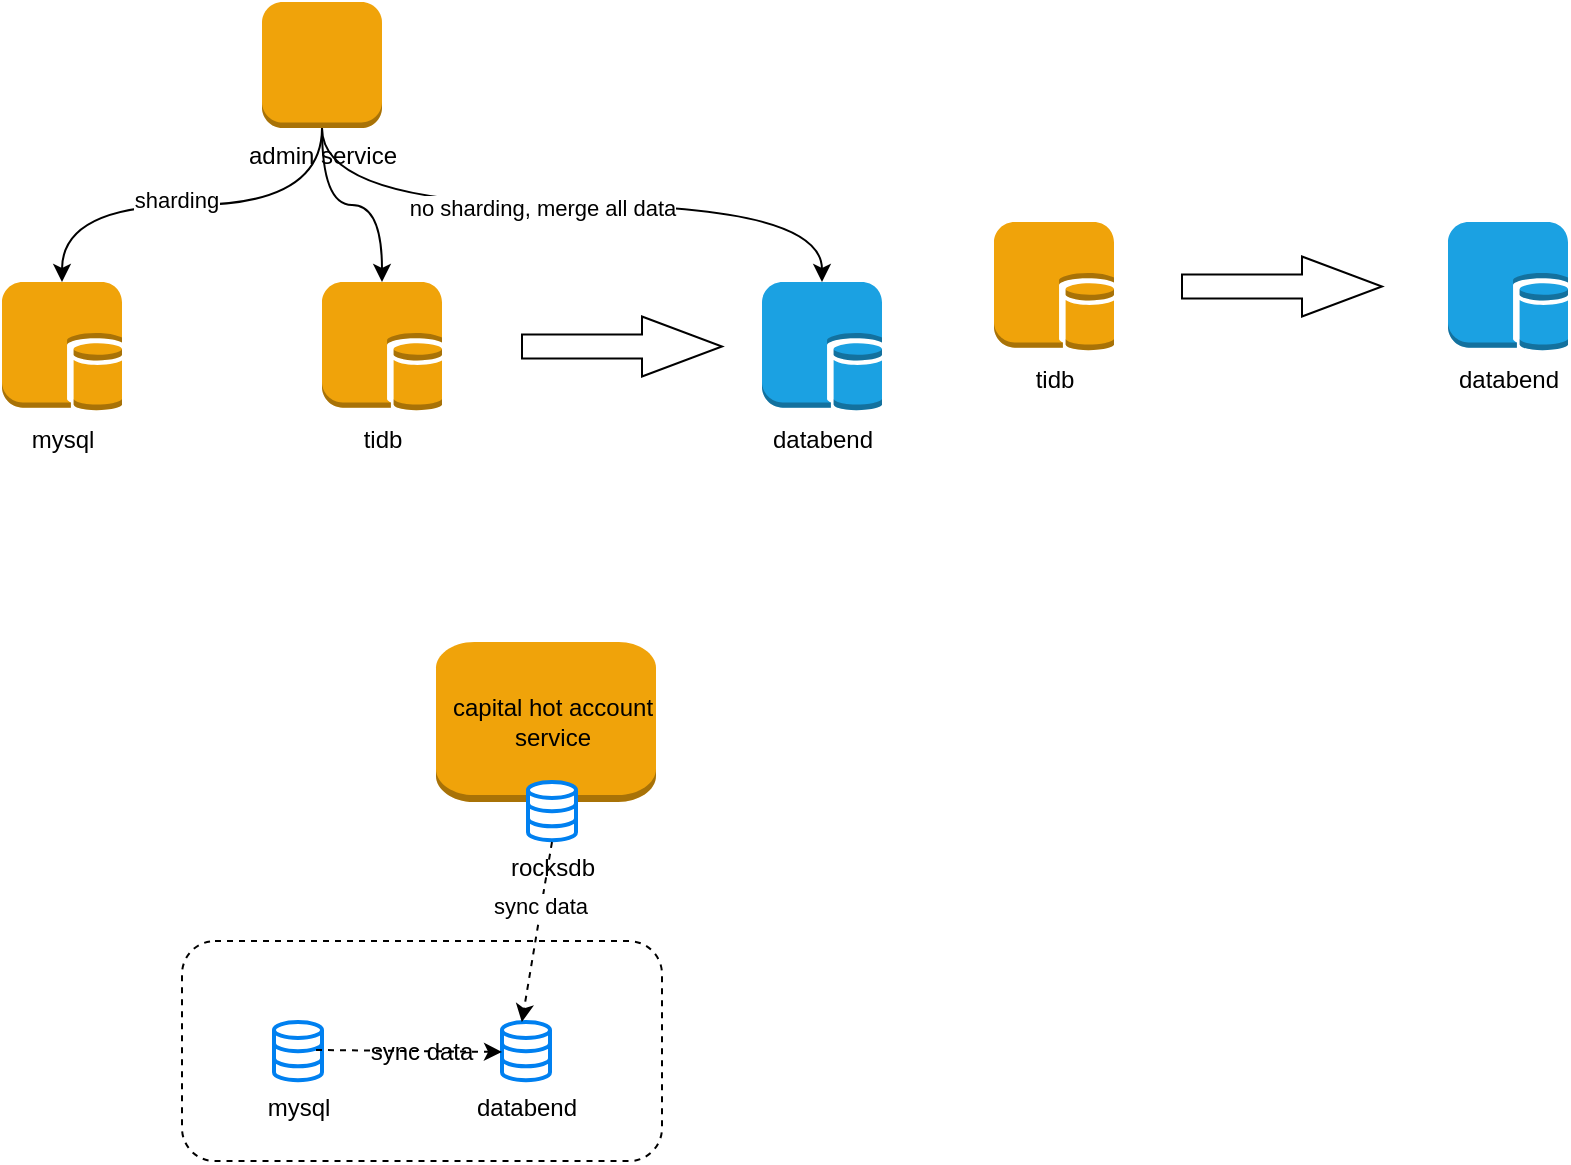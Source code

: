 <mxfile version="22.1.4" type="github">
  <diagram name="第 1 页" id="1BEC1NTxo78naEWhqVpl">
    <mxGraphModel dx="858" dy="509" grid="1" gridSize="10" guides="1" tooltips="1" connect="1" arrows="1" fold="1" page="1" pageScale="1" pageWidth="827" pageHeight="1169" math="0" shadow="0">
      <root>
        <mxCell id="0" />
        <mxCell id="1" parent="0" />
        <mxCell id="iMVuX8X0MwT_ZD3ftQ2W-7" style="edgeStyle=orthogonalEdgeStyle;orthogonalLoop=1;jettySize=auto;html=1;exitX=0.5;exitY=1;exitDx=0;exitDy=0;exitPerimeter=0;curved=1;" edge="1" parent="1" source="iMVuX8X0MwT_ZD3ftQ2W-3" target="iMVuX8X0MwT_ZD3ftQ2W-4">
          <mxGeometry relative="1" as="geometry" />
        </mxCell>
        <mxCell id="iMVuX8X0MwT_ZD3ftQ2W-28" value="sharding" style="edgeLabel;html=1;align=center;verticalAlign=middle;resizable=0;points=[];" vertex="1" connectable="0" parent="iMVuX8X0MwT_ZD3ftQ2W-7">
          <mxGeometry x="0.087" y="-3" relative="1" as="geometry">
            <mxPoint x="1" as="offset" />
          </mxGeometry>
        </mxCell>
        <mxCell id="iMVuX8X0MwT_ZD3ftQ2W-9" style="edgeStyle=orthogonalEdgeStyle;orthogonalLoop=1;jettySize=auto;html=1;exitX=0.5;exitY=1;exitDx=0;exitDy=0;exitPerimeter=0;curved=1;" edge="1" parent="1" source="iMVuX8X0MwT_ZD3ftQ2W-3" target="iMVuX8X0MwT_ZD3ftQ2W-5">
          <mxGeometry relative="1" as="geometry" />
        </mxCell>
        <mxCell id="iMVuX8X0MwT_ZD3ftQ2W-29" value="no sharding, merge all data" style="edgeLabel;html=1;align=center;verticalAlign=middle;resizable=0;points=[];" vertex="1" connectable="0" parent="iMVuX8X0MwT_ZD3ftQ2W-9">
          <mxGeometry x="-0.098" relative="1" as="geometry">
            <mxPoint x="1" y="1" as="offset" />
          </mxGeometry>
        </mxCell>
        <mxCell id="iMVuX8X0MwT_ZD3ftQ2W-3" value="admin service" style="outlineConnect=0;dashed=0;verticalLabelPosition=bottom;verticalAlign=top;align=center;html=1;shape=mxgraph.aws3.instance;fillColor=#f0a30a;fontColor=#000000;strokeColor=#BD7000;" vertex="1" parent="1">
          <mxGeometry x="150" y="20" width="60" height="63" as="geometry" />
        </mxCell>
        <mxCell id="iMVuX8X0MwT_ZD3ftQ2W-4" value="mysql" style="outlineConnect=0;dashed=0;verticalLabelPosition=bottom;verticalAlign=top;align=center;html=1;shape=mxgraph.aws3.db_on_instance;fillColor=#f0a30a;fontColor=#000000;strokeColor=#BD7000;" vertex="1" parent="1">
          <mxGeometry x="20" y="160" width="60" height="64.5" as="geometry" />
        </mxCell>
        <mxCell id="iMVuX8X0MwT_ZD3ftQ2W-5" value="databend" style="outlineConnect=0;dashed=0;verticalLabelPosition=bottom;verticalAlign=top;align=center;html=1;shape=mxgraph.aws3.db_on_instance;fillColor=#1ba1e2;fontColor=#000000;strokeColor=#006EAF;" vertex="1" parent="1">
          <mxGeometry x="400" y="160" width="60" height="64.5" as="geometry" />
        </mxCell>
        <mxCell id="iMVuX8X0MwT_ZD3ftQ2W-6" value="tidb" style="outlineConnect=0;dashed=0;verticalLabelPosition=bottom;verticalAlign=top;align=center;html=1;shape=mxgraph.aws3.db_on_instance;fillColor=#f0a30a;fontColor=#000000;strokeColor=#BD7000;" vertex="1" parent="1">
          <mxGeometry x="180" y="160" width="60" height="64.5" as="geometry" />
        </mxCell>
        <mxCell id="iMVuX8X0MwT_ZD3ftQ2W-8" style="edgeStyle=orthogonalEdgeStyle;orthogonalLoop=1;jettySize=auto;html=1;exitX=0.5;exitY=1;exitDx=0;exitDy=0;exitPerimeter=0;entryX=0.5;entryY=0;entryDx=0;entryDy=0;entryPerimeter=0;curved=1;" edge="1" parent="1" source="iMVuX8X0MwT_ZD3ftQ2W-3" target="iMVuX8X0MwT_ZD3ftQ2W-6">
          <mxGeometry relative="1" as="geometry" />
        </mxCell>
        <mxCell id="iMVuX8X0MwT_ZD3ftQ2W-10" value="" style="html=1;shadow=0;dashed=0;align=center;verticalAlign=middle;shape=mxgraph.arrows2.arrow;dy=0.6;dx=40;notch=0;" vertex="1" parent="1">
          <mxGeometry x="280" y="177.25" width="100" height="30" as="geometry" />
        </mxCell>
        <mxCell id="iMVuX8X0MwT_ZD3ftQ2W-11" value="tidb" style="outlineConnect=0;dashed=0;verticalLabelPosition=bottom;verticalAlign=top;align=center;html=1;shape=mxgraph.aws3.db_on_instance;fillColor=#f0a30a;fontColor=#000000;strokeColor=#BD7000;" vertex="1" parent="1">
          <mxGeometry x="516" y="130" width="60" height="64.5" as="geometry" />
        </mxCell>
        <mxCell id="iMVuX8X0MwT_ZD3ftQ2W-12" value="" style="html=1;shadow=0;dashed=0;align=center;verticalAlign=middle;shape=mxgraph.arrows2.arrow;dy=0.6;dx=40;notch=0;" vertex="1" parent="1">
          <mxGeometry x="610" y="147.25" width="100" height="30" as="geometry" />
        </mxCell>
        <mxCell id="iMVuX8X0MwT_ZD3ftQ2W-13" value="databend" style="outlineConnect=0;dashed=0;verticalLabelPosition=bottom;verticalAlign=top;align=center;html=1;shape=mxgraph.aws3.db_on_instance;fillColor=#1ba1e2;fontColor=#000000;strokeColor=#006EAF;" vertex="1" parent="1">
          <mxGeometry x="743" y="130" width="60" height="64.5" as="geometry" />
        </mxCell>
        <mxCell id="iMVuX8X0MwT_ZD3ftQ2W-18" value="" style="outlineConnect=0;dashed=0;verticalLabelPosition=bottom;verticalAlign=top;align=center;html=1;shape=mxgraph.aws3.instance;fillColor=#f0a30a;fontColor=#000000;strokeColor=#BD7000;" vertex="1" parent="1">
          <mxGeometry x="237" y="340" width="110" height="80" as="geometry" />
        </mxCell>
        <mxCell id="iMVuX8X0MwT_ZD3ftQ2W-20" value="rocksdb" style="html=1;verticalLabelPosition=bottom;align=center;labelBackgroundColor=#ffffff;verticalAlign=top;strokeWidth=2;strokeColor=#0080F0;shadow=0;dashed=0;shape=mxgraph.ios7.icons.data;" vertex="1" parent="1">
          <mxGeometry x="283" y="410" width="24" height="29.1" as="geometry" />
        </mxCell>
        <mxCell id="iMVuX8X0MwT_ZD3ftQ2W-21" value="sync data" style="rounded=1;whiteSpace=wrap;html=1;dashed=1;" vertex="1" parent="1">
          <mxGeometry x="110" y="489.55" width="240" height="110" as="geometry" />
        </mxCell>
        <mxCell id="iMVuX8X0MwT_ZD3ftQ2W-22" value="mysql" style="html=1;verticalLabelPosition=bottom;align=center;labelBackgroundColor=#ffffff;verticalAlign=top;strokeWidth=2;strokeColor=#0080F0;shadow=0;dashed=0;shape=mxgraph.ios7.icons.data;" vertex="1" parent="1">
          <mxGeometry x="156" y="530" width="24" height="29.1" as="geometry" />
        </mxCell>
        <mxCell id="iMVuX8X0MwT_ZD3ftQ2W-23" value="databend" style="html=1;verticalLabelPosition=bottom;align=center;labelBackgroundColor=#ffffff;verticalAlign=top;strokeWidth=2;strokeColor=#0080F0;shadow=0;dashed=0;shape=mxgraph.ios7.icons.data;" vertex="1" parent="1">
          <mxGeometry x="270" y="530" width="24" height="29.1" as="geometry" />
        </mxCell>
        <mxCell id="iMVuX8X0MwT_ZD3ftQ2W-24" value="" style="endArrow=classic;html=1;rounded=0;entryX=0;entryY=0.515;entryDx=0;entryDy=0;entryPerimeter=0;exitX=0.875;exitY=0.481;exitDx=0;exitDy=0;exitPerimeter=0;dashed=1;" edge="1" parent="1" source="iMVuX8X0MwT_ZD3ftQ2W-22" target="iMVuX8X0MwT_ZD3ftQ2W-23">
          <mxGeometry width="50" height="50" relative="1" as="geometry">
            <mxPoint x="180" y="550" as="sourcePoint" />
            <mxPoint x="230" y="500" as="targetPoint" />
          </mxGeometry>
        </mxCell>
        <mxCell id="iMVuX8X0MwT_ZD3ftQ2W-25" value="capital hot account &lt;br&gt;service" style="text;html=1;align=center;verticalAlign=middle;resizable=0;points=[];autosize=1;strokeColor=none;fillColor=none;" vertex="1" parent="1">
          <mxGeometry x="235" y="360" width="120" height="40" as="geometry" />
        </mxCell>
        <mxCell id="iMVuX8X0MwT_ZD3ftQ2W-26" value="" style="endArrow=classic;html=1;entryX=0.708;entryY=0.368;entryDx=0;entryDy=0;entryPerimeter=0;dashed=1;curved=1;" edge="1" parent="1" target="iMVuX8X0MwT_ZD3ftQ2W-21">
          <mxGeometry width="50" height="50" relative="1" as="geometry">
            <mxPoint x="295" y="440" as="sourcePoint" />
            <mxPoint x="420" y="420" as="targetPoint" />
          </mxGeometry>
        </mxCell>
        <mxCell id="iMVuX8X0MwT_ZD3ftQ2W-27" value="sync data" style="edgeLabel;html=1;align=center;verticalAlign=middle;resizable=0;points=[];" vertex="1" connectable="0" parent="iMVuX8X0MwT_ZD3ftQ2W-26">
          <mxGeometry x="-0.287" y="-1" relative="1" as="geometry">
            <mxPoint as="offset" />
          </mxGeometry>
        </mxCell>
      </root>
    </mxGraphModel>
  </diagram>
</mxfile>
